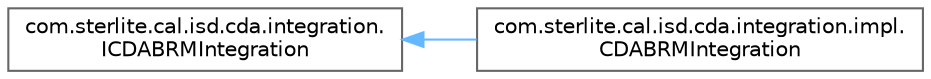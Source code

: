 digraph "Graphical Class Hierarchy"
{
 // LATEX_PDF_SIZE
  bgcolor="transparent";
  edge [fontname=Helvetica,fontsize=10,labelfontname=Helvetica,labelfontsize=10];
  node [fontname=Helvetica,fontsize=10,shape=box,height=0.2,width=0.4];
  rankdir="LR";
  Node0 [id="Node000000",label="com.sterlite.cal.isd.cda.integration.\lICDABRMIntegration",height=0.2,width=0.4,color="grey40", fillcolor="white", style="filled",URL="$interfacecom_1_1sterlite_1_1cal_1_1isd_1_1cda_1_1integration_1_1_i_c_d_a_b_r_m_integration.html",tooltip=" "];
  Node0 -> Node1 [id="edge855_Node000000_Node000001",dir="back",color="steelblue1",style="solid",tooltip=" "];
  Node1 [id="Node000001",label="com.sterlite.cal.isd.cda.integration.impl.\lCDABRMIntegration",height=0.2,width=0.4,color="grey40", fillcolor="white", style="filled",URL="$classcom_1_1sterlite_1_1cal_1_1isd_1_1cda_1_1integration_1_1impl_1_1_c_d_a_b_r_m_integration.html",tooltip=" "];
}
